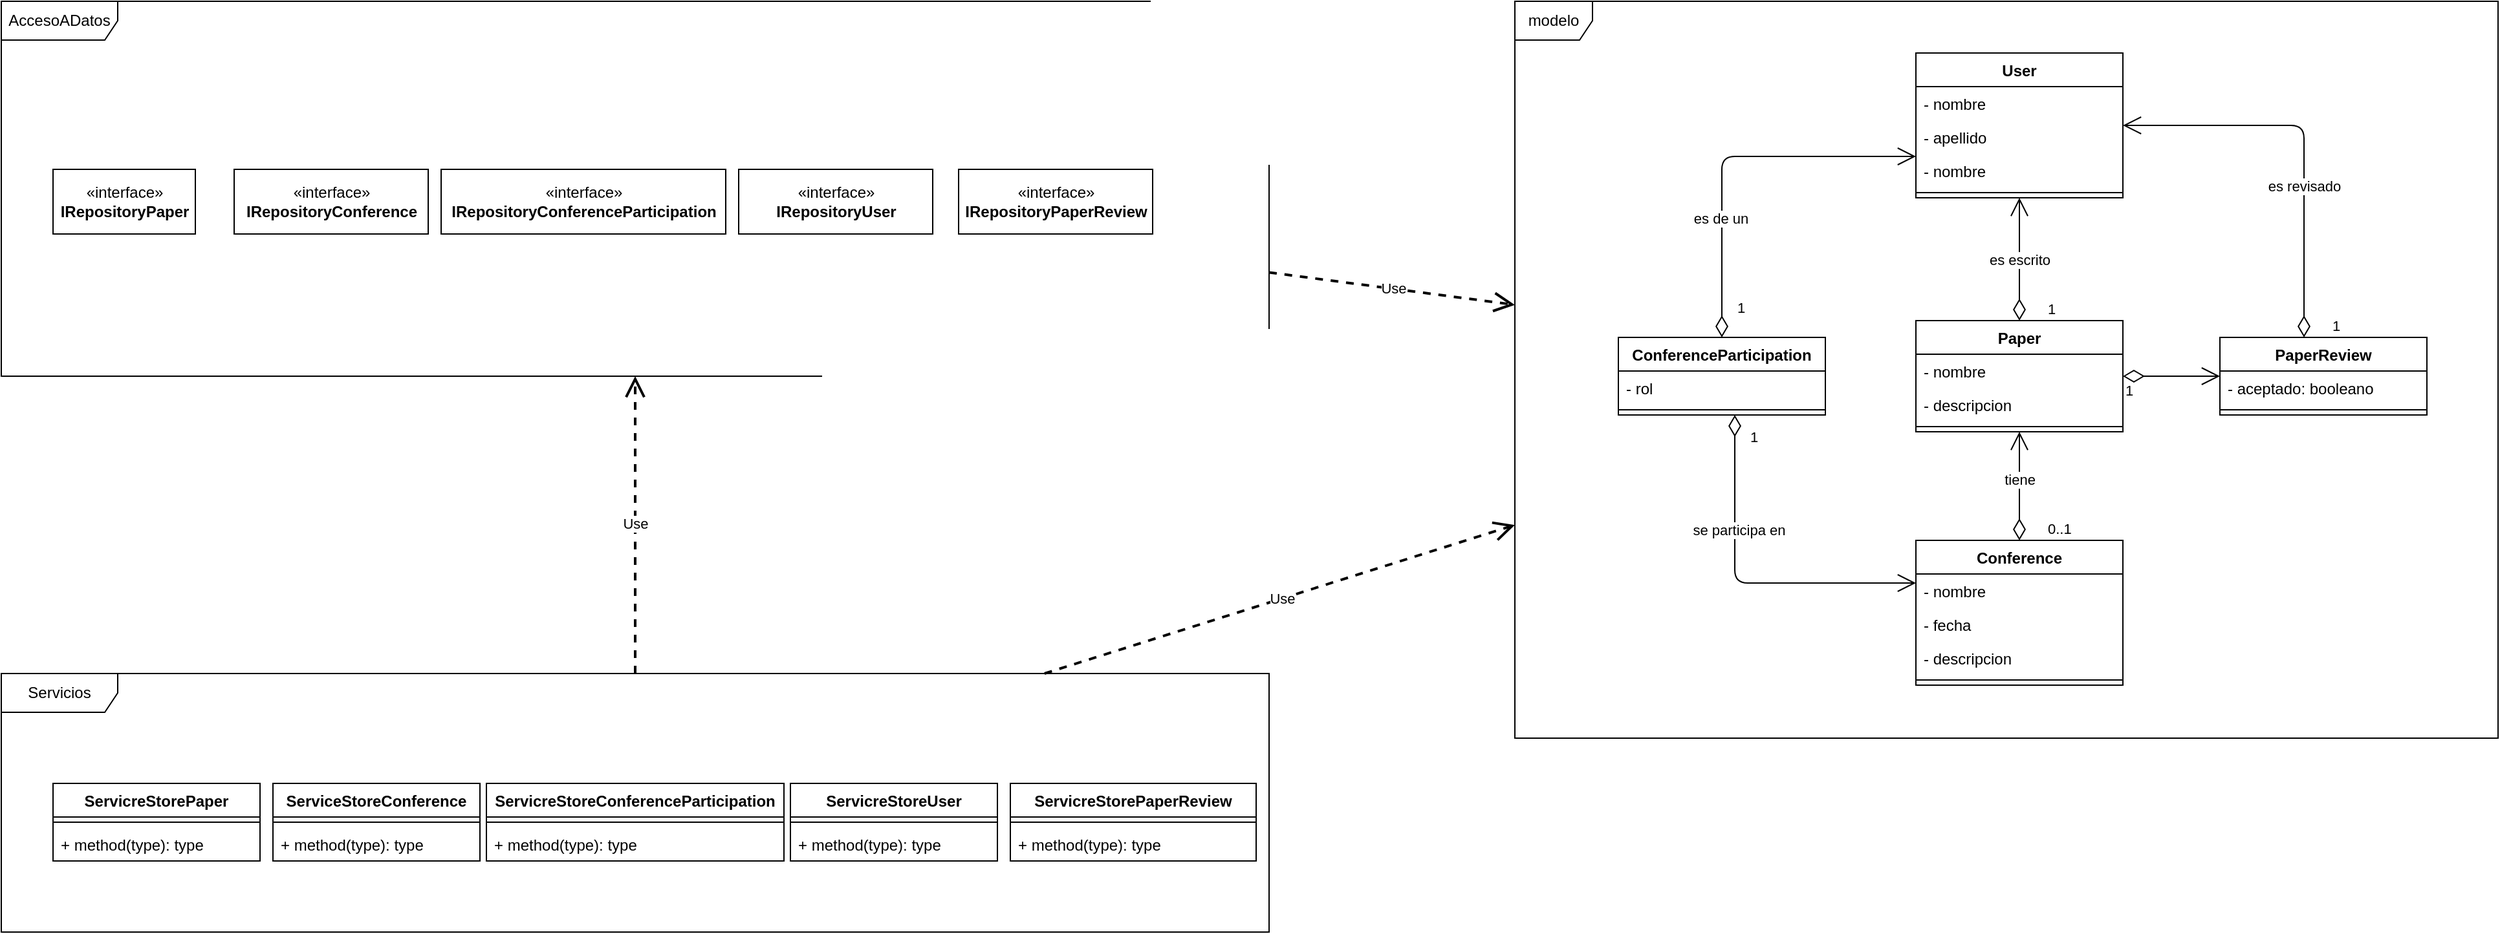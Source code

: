 <mxfile>
    <diagram id="h_iAO1-nXmI6k6ppdMrP" name="Page-1">
        <mxGraphModel dx="3760" dy="1222" grid="1" gridSize="10" guides="1" tooltips="1" connect="1" arrows="1" fold="1" page="1" pageScale="1" pageWidth="850" pageHeight="1100" math="0" shadow="0">
            <root>
                <mxCell id="0"/>
                <mxCell id="1" parent="0"/>
                <mxCell id="10" value="User" style="swimlane;fontStyle=1;align=center;verticalAlign=top;childLayout=stackLayout;horizontal=1;startSize=26;horizontalStack=0;resizeParent=1;resizeParentMax=0;resizeLast=0;collapsible=1;marginBottom=0;" parent="1" vertex="1">
                    <mxGeometry x="110" y="130" width="160" height="112" as="geometry"/>
                </mxCell>
                <mxCell id="45" value="- nombre&#10;" style="text;strokeColor=none;fillColor=none;align=left;verticalAlign=top;spacingLeft=4;spacingRight=4;overflow=hidden;rotatable=0;points=[[0,0.5],[1,0.5]];portConstraint=eastwest;" parent="10" vertex="1">
                    <mxGeometry y="26" width="160" height="26" as="geometry"/>
                </mxCell>
                <mxCell id="11" value="- apellido" style="text;strokeColor=none;fillColor=none;align=left;verticalAlign=top;spacingLeft=4;spacingRight=4;overflow=hidden;rotatable=0;points=[[0,0.5],[1,0.5]];portConstraint=eastwest;" parent="10" vertex="1">
                    <mxGeometry y="52" width="160" height="26" as="geometry"/>
                </mxCell>
                <mxCell id="46" value="- nombre" style="text;strokeColor=none;fillColor=none;align=left;verticalAlign=top;spacingLeft=4;spacingRight=4;overflow=hidden;rotatable=0;points=[[0,0.5],[1,0.5]];portConstraint=eastwest;" parent="10" vertex="1">
                    <mxGeometry y="78" width="160" height="26" as="geometry"/>
                </mxCell>
                <mxCell id="12" value="" style="line;strokeWidth=1;fillColor=none;align=left;verticalAlign=middle;spacingTop=-1;spacingLeft=3;spacingRight=3;rotatable=0;labelPosition=right;points=[];portConstraint=eastwest;strokeColor=inherit;" parent="10" vertex="1">
                    <mxGeometry y="104" width="160" height="8" as="geometry"/>
                </mxCell>
                <mxCell id="14" value="Paper" style="swimlane;fontStyle=1;align=center;verticalAlign=top;childLayout=stackLayout;horizontal=1;startSize=26;horizontalStack=0;resizeParent=1;resizeParentMax=0;resizeLast=0;collapsible=1;marginBottom=0;" parent="1" vertex="1">
                    <mxGeometry x="110" y="337" width="160" height="86" as="geometry"/>
                </mxCell>
                <mxCell id="15" value="- nombre" style="text;strokeColor=none;fillColor=none;align=left;verticalAlign=top;spacingLeft=4;spacingRight=4;overflow=hidden;rotatable=0;points=[[0,0.5],[1,0.5]];portConstraint=eastwest;" parent="14" vertex="1">
                    <mxGeometry y="26" width="160" height="26" as="geometry"/>
                </mxCell>
                <mxCell id="67" value="- descripcion" style="text;strokeColor=none;fillColor=none;align=left;verticalAlign=top;spacingLeft=4;spacingRight=4;overflow=hidden;rotatable=0;points=[[0,0.5],[1,0.5]];portConstraint=eastwest;" vertex="1" parent="14">
                    <mxGeometry y="52" width="160" height="26" as="geometry"/>
                </mxCell>
                <mxCell id="16" value="" style="line;strokeWidth=1;fillColor=none;align=left;verticalAlign=middle;spacingTop=-1;spacingLeft=3;spacingRight=3;rotatable=0;labelPosition=right;points=[];portConstraint=eastwest;strokeColor=inherit;" parent="14" vertex="1">
                    <mxGeometry y="78" width="160" height="8" as="geometry"/>
                </mxCell>
                <mxCell id="18" value="Conference" style="swimlane;fontStyle=1;align=center;verticalAlign=top;childLayout=stackLayout;horizontal=1;startSize=26;horizontalStack=0;resizeParent=1;resizeParentMax=0;resizeLast=0;collapsible=1;marginBottom=0;" parent="1" vertex="1">
                    <mxGeometry x="110" y="507" width="160" height="112" as="geometry"/>
                </mxCell>
                <mxCell id="19" value="- nombre" style="text;strokeColor=none;fillColor=none;align=left;verticalAlign=top;spacingLeft=4;spacingRight=4;overflow=hidden;rotatable=0;points=[[0,0.5],[1,0.5]];portConstraint=eastwest;" parent="18" vertex="1">
                    <mxGeometry y="26" width="160" height="26" as="geometry"/>
                </mxCell>
                <mxCell id="64" value="- fecha" style="text;strokeColor=none;fillColor=none;align=left;verticalAlign=top;spacingLeft=4;spacingRight=4;overflow=hidden;rotatable=0;points=[[0,0.5],[1,0.5]];portConstraint=eastwest;" vertex="1" parent="18">
                    <mxGeometry y="52" width="160" height="26" as="geometry"/>
                </mxCell>
                <mxCell id="65" value="- descripcion" style="text;strokeColor=none;fillColor=none;align=left;verticalAlign=top;spacingLeft=4;spacingRight=4;overflow=hidden;rotatable=0;points=[[0,0.5],[1,0.5]];portConstraint=eastwest;" vertex="1" parent="18">
                    <mxGeometry y="78" width="160" height="26" as="geometry"/>
                </mxCell>
                <mxCell id="20" value="" style="line;strokeWidth=1;fillColor=none;align=left;verticalAlign=middle;spacingTop=-1;spacingLeft=3;spacingRight=3;rotatable=0;labelPosition=right;points=[];portConstraint=eastwest;strokeColor=inherit;" parent="18" vertex="1">
                    <mxGeometry y="104" width="160" height="8" as="geometry"/>
                </mxCell>
                <mxCell id="30" value="PaperReview" style="swimlane;fontStyle=1;align=center;verticalAlign=top;childLayout=stackLayout;horizontal=1;startSize=26;horizontalStack=0;resizeParent=1;resizeParentMax=0;resizeLast=0;collapsible=1;marginBottom=0;" parent="1" vertex="1">
                    <mxGeometry x="345" y="350" width="160" height="60" as="geometry"/>
                </mxCell>
                <mxCell id="31" value="- aceptado: booleano" style="text;strokeColor=none;fillColor=none;align=left;verticalAlign=top;spacingLeft=4;spacingRight=4;overflow=hidden;rotatable=0;points=[[0,0.5],[1,0.5]];portConstraint=eastwest;" parent="30" vertex="1">
                    <mxGeometry y="26" width="160" height="26" as="geometry"/>
                </mxCell>
                <mxCell id="32" value="" style="line;strokeWidth=1;fillColor=none;align=left;verticalAlign=middle;spacingTop=-1;spacingLeft=3;spacingRight=3;rotatable=0;labelPosition=right;points=[];portConstraint=eastwest;strokeColor=inherit;" parent="30" vertex="1">
                    <mxGeometry y="52" width="160" height="8" as="geometry"/>
                </mxCell>
                <mxCell id="47" value="ConferenceParticipation&#10;" style="swimlane;fontStyle=1;align=center;verticalAlign=top;childLayout=stackLayout;horizontal=1;startSize=26;horizontalStack=0;resizeParent=1;resizeParentMax=0;resizeLast=0;collapsible=1;marginBottom=0;" vertex="1" parent="1">
                    <mxGeometry x="-120" y="350" width="160" height="60" as="geometry"/>
                </mxCell>
                <mxCell id="48" value="- rol" style="text;strokeColor=none;fillColor=none;align=left;verticalAlign=top;spacingLeft=4;spacingRight=4;overflow=hidden;rotatable=0;points=[[0,0.5],[1,0.5]];portConstraint=eastwest;" vertex="1" parent="47">
                    <mxGeometry y="26" width="160" height="26" as="geometry"/>
                </mxCell>
                <mxCell id="51" value="" style="line;strokeWidth=1;fillColor=none;align=left;verticalAlign=middle;spacingTop=-1;spacingLeft=3;spacingRight=3;rotatable=0;labelPosition=right;points=[];portConstraint=eastwest;strokeColor=inherit;" vertex="1" parent="47">
                    <mxGeometry y="52" width="160" height="8" as="geometry"/>
                </mxCell>
                <mxCell id="57" value="1" style="endArrow=open;html=1;endSize=12;startArrow=diamondThin;startSize=14;startFill=0;edgeStyle=orthogonalEdgeStyle;align=left;verticalAlign=bottom;" edge="1" parent="1" source="47" target="18">
                    <mxGeometry x="-0.81" y="10" relative="1" as="geometry">
                        <mxPoint x="-130" y="620" as="sourcePoint"/>
                        <mxPoint x="30" y="620" as="targetPoint"/>
                        <Array as="points">
                            <mxPoint x="-30" y="540"/>
                        </Array>
                        <mxPoint as="offset"/>
                    </mxGeometry>
                </mxCell>
                <mxCell id="71" value="se participa en" style="edgeLabel;html=1;align=center;verticalAlign=middle;resizable=0;points=[];" vertex="1" connectable="0" parent="57">
                    <mxGeometry x="-0.344" y="3" relative="1" as="geometry">
                        <mxPoint as="offset"/>
                    </mxGeometry>
                </mxCell>
                <mxCell id="58" value="1" style="endArrow=open;html=1;endSize=12;startArrow=diamondThin;startSize=14;startFill=0;edgeStyle=orthogonalEdgeStyle;align=left;verticalAlign=bottom;" edge="1" parent="1" source="47" target="10">
                    <mxGeometry x="-0.905" y="-10" relative="1" as="geometry">
                        <mxPoint x="-20" y="458.0" as="sourcePoint"/>
                        <mxPoint x="120" y="550" as="targetPoint"/>
                        <Array as="points">
                            <mxPoint x="-40" y="210"/>
                        </Array>
                        <mxPoint as="offset"/>
                    </mxGeometry>
                </mxCell>
                <mxCell id="72" value="es de un" style="edgeLabel;html=1;align=center;verticalAlign=middle;resizable=0;points=[];" vertex="1" connectable="0" parent="58">
                    <mxGeometry x="-0.363" y="1" relative="1" as="geometry">
                        <mxPoint as="offset"/>
                    </mxGeometry>
                </mxCell>
                <mxCell id="60" value="0..1" style="endArrow=open;html=1;endSize=12;startArrow=diamondThin;startSize=14;startFill=0;edgeStyle=orthogonalEdgeStyle;align=left;verticalAlign=bottom;" edge="1" parent="1" source="18" target="14">
                    <mxGeometry x="-1" y="-20" relative="1" as="geometry">
                        <mxPoint x="160" y="410" as="sourcePoint"/>
                        <mxPoint x="320" y="410" as="targetPoint"/>
                        <mxPoint as="offset"/>
                    </mxGeometry>
                </mxCell>
                <mxCell id="70" value="tiene" style="edgeLabel;html=1;align=center;verticalAlign=middle;resizable=0;points=[];" vertex="1" connectable="0" parent="60">
                    <mxGeometry x="0.274" y="-1" relative="1" as="geometry">
                        <mxPoint x="-1" y="6" as="offset"/>
                    </mxGeometry>
                </mxCell>
                <mxCell id="61" value="1" style="endArrow=open;html=1;endSize=12;startArrow=diamondThin;startSize=14;startFill=0;edgeStyle=orthogonalEdgeStyle;align=left;verticalAlign=bottom;" edge="1" parent="1" source="14" target="10">
                    <mxGeometry x="-1" y="-20" relative="1" as="geometry">
                        <mxPoint x="189.58" y="352" as="sourcePoint"/>
                        <mxPoint x="189.58" y="308" as="targetPoint"/>
                        <mxPoint as="offset"/>
                    </mxGeometry>
                </mxCell>
                <mxCell id="69" value="es escrito" style="edgeLabel;html=1;align=center;verticalAlign=middle;resizable=0;points=[];" vertex="1" connectable="0" parent="61">
                    <mxGeometry x="0.284" y="-2" relative="1" as="geometry">
                        <mxPoint x="-2" y="14" as="offset"/>
                    </mxGeometry>
                </mxCell>
                <mxCell id="62" value="&lt;br&gt;1" style="endArrow=open;html=1;endSize=12;startArrow=diamondThin;startSize=14;startFill=0;edgeStyle=orthogonalEdgeStyle;align=left;verticalAlign=bottom;" edge="1" parent="1" source="30" target="10">
                    <mxGeometry x="-1" y="-20" relative="1" as="geometry">
                        <mxPoint x="380" y="342" as="sourcePoint"/>
                        <mxPoint x="380" y="300" as="targetPoint"/>
                        <mxPoint as="offset"/>
                        <Array as="points">
                            <mxPoint x="410" y="186"/>
                        </Array>
                    </mxGeometry>
                </mxCell>
                <mxCell id="63" value="es revisado" style="edgeLabel;html=1;align=center;verticalAlign=middle;resizable=0;points=[];" vertex="1" connectable="0" parent="62">
                    <mxGeometry x="-0.308" relative="1" as="geometry">
                        <mxPoint y="-12" as="offset"/>
                    </mxGeometry>
                </mxCell>
                <mxCell id="68" value="1" style="endArrow=open;html=1;endSize=12;startArrow=diamondThin;startSize=14;startFill=0;edgeStyle=orthogonalEdgeStyle;align=left;verticalAlign=bottom;" edge="1" parent="1" source="14" target="30">
                    <mxGeometry x="-1" y="-20" relative="1" as="geometry">
                        <mxPoint x="200" y="360" as="sourcePoint"/>
                        <mxPoint x="200" y="252" as="targetPoint"/>
                        <mxPoint as="offset"/>
                    </mxGeometry>
                </mxCell>
                <mxCell id="74" value="modelo" style="shape=umlFrame;whiteSpace=wrap;html=1;" vertex="1" parent="1">
                    <mxGeometry x="-200" y="90" width="760" height="570" as="geometry"/>
                </mxCell>
                <mxCell id="75" value="«interface»&lt;br&gt;&lt;b&gt;IRepositoryPaper&lt;/b&gt;" style="html=1;" vertex="1" parent="1">
                    <mxGeometry x="-1330" y="220" width="110" height="50" as="geometry"/>
                </mxCell>
                <mxCell id="76" value="«interface»&lt;br&gt;&lt;b&gt;IRepositoryConference&lt;br&gt;&lt;/b&gt;" style="html=1;" vertex="1" parent="1">
                    <mxGeometry x="-1190" y="220" width="150" height="50" as="geometry"/>
                </mxCell>
                <mxCell id="77" value="«interface»&lt;br&gt;&lt;b&gt;IRepositoryUser&lt;br&gt;&lt;/b&gt;" style="html=1;" vertex="1" parent="1">
                    <mxGeometry x="-800" y="220" width="150" height="50" as="geometry"/>
                </mxCell>
                <mxCell id="78" value="«interface»&lt;br&gt;&lt;b&gt;IRepositoryPaperReview&lt;br&gt;&lt;/b&gt;" style="html=1;" vertex="1" parent="1">
                    <mxGeometry x="-630" y="220" width="150" height="50" as="geometry"/>
                </mxCell>
                <mxCell id="79" value="«interface»&lt;br&gt;&lt;b&gt;IRepositoryConferenceParticipation&lt;br&gt;&lt;/b&gt;" style="html=1;" vertex="1" parent="1">
                    <mxGeometry x="-1030" y="220" width="220" height="50" as="geometry"/>
                </mxCell>
                <mxCell id="91" value="AccesoADatos" style="shape=umlFrame;whiteSpace=wrap;html=1;width=90;height=30;" vertex="1" parent="1">
                    <mxGeometry x="-1370" y="90" width="980" height="290" as="geometry"/>
                </mxCell>
                <mxCell id="92" value="Servicios" style="shape=umlFrame;whiteSpace=wrap;html=1;width=90;height=30;" vertex="1" parent="1">
                    <mxGeometry x="-1370" y="610" width="980" height="200" as="geometry"/>
                </mxCell>
                <mxCell id="93" value="ServicreStorePaper" style="swimlane;fontStyle=1;align=center;verticalAlign=top;childLayout=stackLayout;horizontal=1;startSize=26;horizontalStack=0;resizeParent=1;resizeParentMax=0;resizeLast=0;collapsible=1;marginBottom=0;" vertex="1" parent="1">
                    <mxGeometry x="-1330" y="695" width="160" height="60" as="geometry"/>
                </mxCell>
                <mxCell id="95" value="" style="line;strokeWidth=1;fillColor=none;align=left;verticalAlign=middle;spacingTop=-1;spacingLeft=3;spacingRight=3;rotatable=0;labelPosition=right;points=[];portConstraint=eastwest;strokeColor=inherit;" vertex="1" parent="93">
                    <mxGeometry y="26" width="160" height="8" as="geometry"/>
                </mxCell>
                <mxCell id="96" value="+ method(type): type" style="text;strokeColor=none;fillColor=none;align=left;verticalAlign=top;spacingLeft=4;spacingRight=4;overflow=hidden;rotatable=0;points=[[0,0.5],[1,0.5]];portConstraint=eastwest;" vertex="1" parent="93">
                    <mxGeometry y="34" width="160" height="26" as="geometry"/>
                </mxCell>
                <mxCell id="97" value="ServiceStoreConference" style="swimlane;fontStyle=1;align=center;verticalAlign=top;childLayout=stackLayout;horizontal=1;startSize=26;horizontalStack=0;resizeParent=1;resizeParentMax=0;resizeLast=0;collapsible=1;marginBottom=0;" vertex="1" parent="1">
                    <mxGeometry x="-1160" y="695" width="160" height="60" as="geometry"/>
                </mxCell>
                <mxCell id="98" value="" style="line;strokeWidth=1;fillColor=none;align=left;verticalAlign=middle;spacingTop=-1;spacingLeft=3;spacingRight=3;rotatable=0;labelPosition=right;points=[];portConstraint=eastwest;strokeColor=inherit;" vertex="1" parent="97">
                    <mxGeometry y="26" width="160" height="8" as="geometry"/>
                </mxCell>
                <mxCell id="99" value="+ method(type): type" style="text;strokeColor=none;fillColor=none;align=left;verticalAlign=top;spacingLeft=4;spacingRight=4;overflow=hidden;rotatable=0;points=[[0,0.5],[1,0.5]];portConstraint=eastwest;" vertex="1" parent="97">
                    <mxGeometry y="34" width="160" height="26" as="geometry"/>
                </mxCell>
                <mxCell id="100" value="ServicreStoreConferenceParticipation" style="swimlane;fontStyle=1;align=center;verticalAlign=top;childLayout=stackLayout;horizontal=1;startSize=26;horizontalStack=0;resizeParent=1;resizeParentMax=0;resizeLast=0;collapsible=1;marginBottom=0;" vertex="1" parent="1">
                    <mxGeometry x="-995" y="695" width="230" height="60" as="geometry"/>
                </mxCell>
                <mxCell id="101" value="" style="line;strokeWidth=1;fillColor=none;align=left;verticalAlign=middle;spacingTop=-1;spacingLeft=3;spacingRight=3;rotatable=0;labelPosition=right;points=[];portConstraint=eastwest;strokeColor=inherit;" vertex="1" parent="100">
                    <mxGeometry y="26" width="230" height="8" as="geometry"/>
                </mxCell>
                <mxCell id="102" value="+ method(type): type" style="text;strokeColor=none;fillColor=none;align=left;verticalAlign=top;spacingLeft=4;spacingRight=4;overflow=hidden;rotatable=0;points=[[0,0.5],[1,0.5]];portConstraint=eastwest;" vertex="1" parent="100">
                    <mxGeometry y="34" width="230" height="26" as="geometry"/>
                </mxCell>
                <mxCell id="103" value="ServicreStorePaperReview" style="swimlane;fontStyle=1;align=center;verticalAlign=top;childLayout=stackLayout;horizontal=1;startSize=26;horizontalStack=0;resizeParent=1;resizeParentMax=0;resizeLast=0;collapsible=1;marginBottom=0;" vertex="1" parent="1">
                    <mxGeometry x="-590" y="695" width="190" height="60" as="geometry"/>
                </mxCell>
                <mxCell id="104" value="" style="line;strokeWidth=1;fillColor=none;align=left;verticalAlign=middle;spacingTop=-1;spacingLeft=3;spacingRight=3;rotatable=0;labelPosition=right;points=[];portConstraint=eastwest;strokeColor=inherit;" vertex="1" parent="103">
                    <mxGeometry y="26" width="190" height="8" as="geometry"/>
                </mxCell>
                <mxCell id="105" value="+ method(type): type" style="text;strokeColor=none;fillColor=none;align=left;verticalAlign=top;spacingLeft=4;spacingRight=4;overflow=hidden;rotatable=0;points=[[0,0.5],[1,0.5]];portConstraint=eastwest;" vertex="1" parent="103">
                    <mxGeometry y="34" width="190" height="26" as="geometry"/>
                </mxCell>
                <mxCell id="109" value="ServicreStoreUser" style="swimlane;fontStyle=1;align=center;verticalAlign=top;childLayout=stackLayout;horizontal=1;startSize=26;horizontalStack=0;resizeParent=1;resizeParentMax=0;resizeLast=0;collapsible=1;marginBottom=0;" vertex="1" parent="1">
                    <mxGeometry x="-760" y="695" width="160" height="60" as="geometry"/>
                </mxCell>
                <mxCell id="110" value="" style="line;strokeWidth=1;fillColor=none;align=left;verticalAlign=middle;spacingTop=-1;spacingLeft=3;spacingRight=3;rotatable=0;labelPosition=right;points=[];portConstraint=eastwest;strokeColor=inherit;" vertex="1" parent="109">
                    <mxGeometry y="26" width="160" height="8" as="geometry"/>
                </mxCell>
                <mxCell id="111" value="+ method(type): type" style="text;strokeColor=none;fillColor=none;align=left;verticalAlign=top;spacingLeft=4;spacingRight=4;overflow=hidden;rotatable=0;points=[[0,0.5],[1,0.5]];portConstraint=eastwest;" vertex="1" parent="109">
                    <mxGeometry y="34" width="160" height="26" as="geometry"/>
                </mxCell>
                <mxCell id="124" value="Use" style="endArrow=open;endSize=12;dashed=1;html=1;strokeWidth=2;jumpSize=10;" edge="1" parent="1" source="92" target="91">
                    <mxGeometry x="0.009" width="160" relative="1" as="geometry">
                        <mxPoint x="-460" y="460" as="sourcePoint"/>
                        <mxPoint x="-300" y="460" as="targetPoint"/>
                        <mxPoint as="offset"/>
                    </mxGeometry>
                </mxCell>
                <mxCell id="126" value="Use" style="endArrow=open;endSize=12;dashed=1;html=1;strokeWidth=2;jumpSize=10;" edge="1" parent="1" source="91" target="74">
                    <mxGeometry x="0.009" width="160" relative="1" as="geometry">
                        <mxPoint x="-862.788" y="620" as="sourcePoint"/>
                        <mxPoint x="-867.212" y="390" as="targetPoint"/>
                        <mxPoint as="offset"/>
                    </mxGeometry>
                </mxCell>
                <mxCell id="127" value="Use" style="endArrow=open;endSize=12;dashed=1;html=1;strokeWidth=2;jumpSize=10;" edge="1" parent="1" source="92" target="74">
                    <mxGeometry x="0.009" width="160" relative="1" as="geometry">
                        <mxPoint x="-380" y="309.717" as="sourcePoint"/>
                        <mxPoint x="-190" y="334.811" as="targetPoint"/>
                        <mxPoint as="offset"/>
                    </mxGeometry>
                </mxCell>
            </root>
        </mxGraphModel>
    </diagram>
</mxfile>